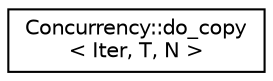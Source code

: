 digraph "Graphical Class Hierarchy"
{
  edge [fontname="Helvetica",fontsize="10",labelfontname="Helvetica",labelfontsize="10"];
  node [fontname="Helvetica",fontsize="10",shape=record];
  rankdir="LR";
  Node1 [label="Concurrency::do_copy\l\< Iter, T, N \>",height=0.2,width=0.4,color="black", fillcolor="white", style="filled",URL="$structConcurrency_1_1do__copy.html"];
}
